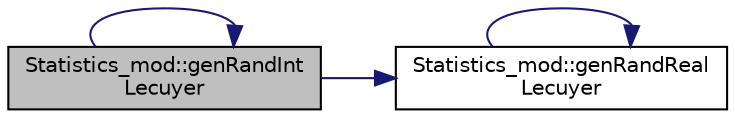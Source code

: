 digraph "Statistics_mod::genRandIntLecuyer"
{
 // LATEX_PDF_SIZE
  edge [fontname="Helvetica",fontsize="10",labelfontname="Helvetica",labelfontsize="10"];
  node [fontname="Helvetica",fontsize="10",shape=record];
  rankdir="LR";
  Node1 [label="Statistics_mod::genRandInt\lLecuyer",height=0.2,width=0.4,color="black", fillcolor="grey75", style="filled", fontcolor="black",tooltip="Return an integer uniformly-distributed random integer-valued number in the range [lowerBound ,..."];
  Node1 -> Node1 [color="midnightblue",fontsize="10",style="solid",fontname="Helvetica"];
  Node1 -> Node2 [color="midnightblue",fontsize="10",style="solid",fontname="Helvetica"];
  Node2 [label="Statistics_mod::genRandReal\lLecuyer",height=0.2,width=0.4,color="black", fillcolor="white", style="filled",URL="$namespaceStatistics__mod.html#a06f3db6ff46188648222eca18e02d305",tooltip="Return a single-precision uniformly-distributed random real-valued number in the range [0,..."];
  Node2 -> Node2 [color="midnightblue",fontsize="10",style="solid",fontname="Helvetica"];
}
